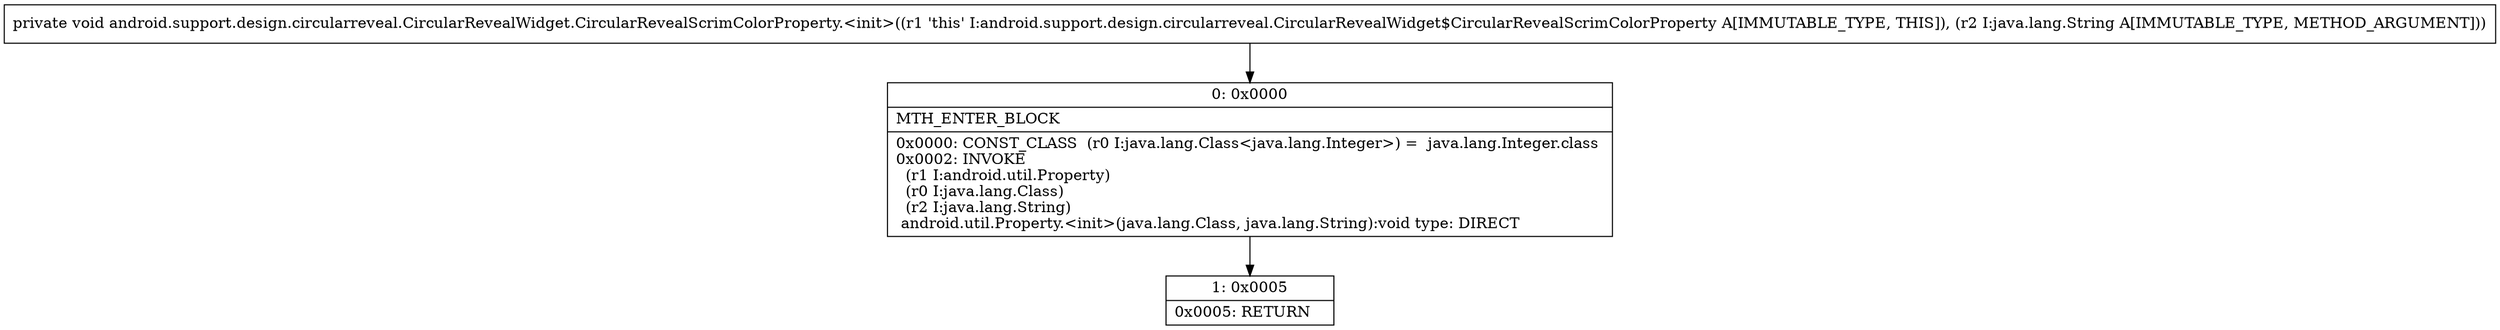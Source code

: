 digraph "CFG forandroid.support.design.circularreveal.CircularRevealWidget.CircularRevealScrimColorProperty.\<init\>(Ljava\/lang\/String;)V" {
Node_0 [shape=record,label="{0\:\ 0x0000|MTH_ENTER_BLOCK\l|0x0000: CONST_CLASS  (r0 I:java.lang.Class\<java.lang.Integer\>) =  java.lang.Integer.class \l0x0002: INVOKE  \l  (r1 I:android.util.Property)\l  (r0 I:java.lang.Class)\l  (r2 I:java.lang.String)\l android.util.Property.\<init\>(java.lang.Class, java.lang.String):void type: DIRECT \l}"];
Node_1 [shape=record,label="{1\:\ 0x0005|0x0005: RETURN   \l}"];
MethodNode[shape=record,label="{private void android.support.design.circularreveal.CircularRevealWidget.CircularRevealScrimColorProperty.\<init\>((r1 'this' I:android.support.design.circularreveal.CircularRevealWidget$CircularRevealScrimColorProperty A[IMMUTABLE_TYPE, THIS]), (r2 I:java.lang.String A[IMMUTABLE_TYPE, METHOD_ARGUMENT])) }"];
MethodNode -> Node_0;
Node_0 -> Node_1;
}

